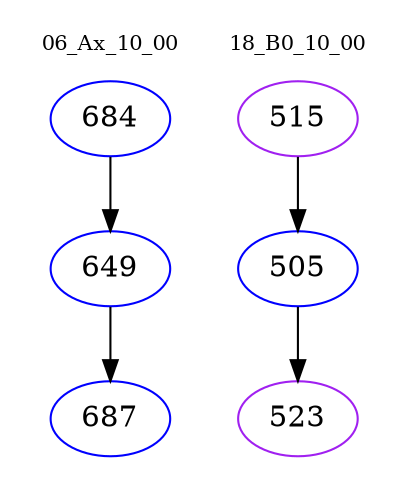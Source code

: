 digraph{
subgraph cluster_0 {
color = white
label = "06_Ax_10_00";
fontsize=10;
T0_684 [label="684", color="blue"]
T0_684 -> T0_649 [color="black"]
T0_649 [label="649", color="blue"]
T0_649 -> T0_687 [color="black"]
T0_687 [label="687", color="blue"]
}
subgraph cluster_1 {
color = white
label = "18_B0_10_00";
fontsize=10;
T1_515 [label="515", color="purple"]
T1_515 -> T1_505 [color="black"]
T1_505 [label="505", color="blue"]
T1_505 -> T1_523 [color="black"]
T1_523 [label="523", color="purple"]
}
}
